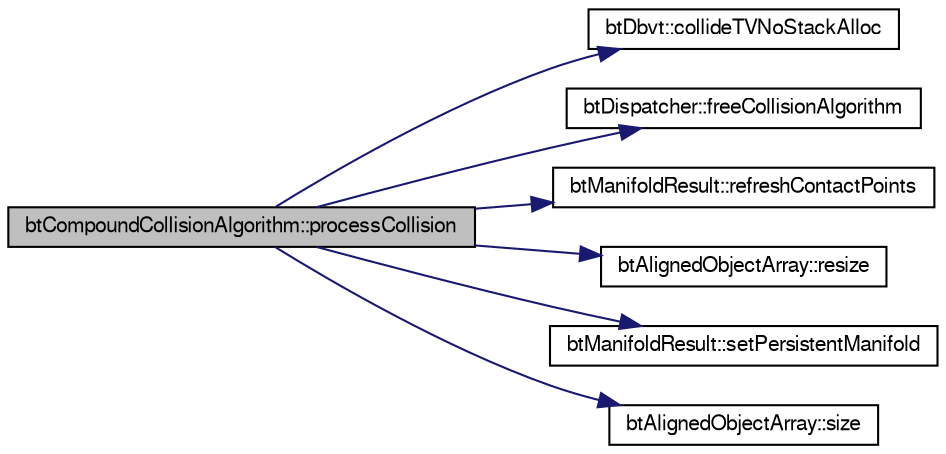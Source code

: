 digraph G
{
  bgcolor="transparent";
  edge [fontname="FreeSans",fontsize=10,labelfontname="FreeSans",labelfontsize=10];
  node [fontname="FreeSans",fontsize=10,shape=record];
  rankdir=LR;
  Node1 [label="btCompoundCollisionAlgorithm::processCollision",height=0.2,width=0.4,color="black", fillcolor="grey75", style="filled" fontcolor="black"];
  Node1 -> Node2 [color="midnightblue",fontsize=10,style="solid"];
  Node2 [label="btDbvt::collideTVNoStackAlloc",height=0.2,width=0.4,color="black",URL="$structbt_dbvt.html#572bdff5a0c682f71e382c5db02c2c93"];
  Node1 -> Node3 [color="midnightblue",fontsize=10,style="solid"];
  Node3 [label="btDispatcher::freeCollisionAlgorithm",height=0.2,width=0.4,color="black",URL="$classbt_dispatcher.html#70380f4805e189f34a56fcbf3eab5aaf"];
  Node1 -> Node4 [color="midnightblue",fontsize=10,style="solid"];
  Node4 [label="btManifoldResult::refreshContactPoints",height=0.2,width=0.4,color="black",URL="$classbt_manifold_result.html#dbcfd865252ac9dc8a3543f404e2dcf1"];
  Node1 -> Node5 [color="midnightblue",fontsize=10,style="solid"];
  Node5 [label="btAlignedObjectArray::resize",height=0.2,width=0.4,color="black",URL="$classbt_aligned_object_array.html#6a48cd9cb91d0cfa50ee1c70ef485190"];
  Node1 -> Node6 [color="midnightblue",fontsize=10,style="solid"];
  Node6 [label="btManifoldResult::setPersistentManifold",height=0.2,width=0.4,color="black",URL="$classbt_manifold_result.html#7a46d46b9a13c2896695e458c1d6df1f"];
  Node1 -> Node7 [color="midnightblue",fontsize=10,style="solid"];
  Node7 [label="btAlignedObjectArray::size",height=0.2,width=0.4,color="black",URL="$classbt_aligned_object_array.html#6bdd14c7599ecb95e8d83dd5a715f9b7",tooltip="return the number of elements in the array"];
}
